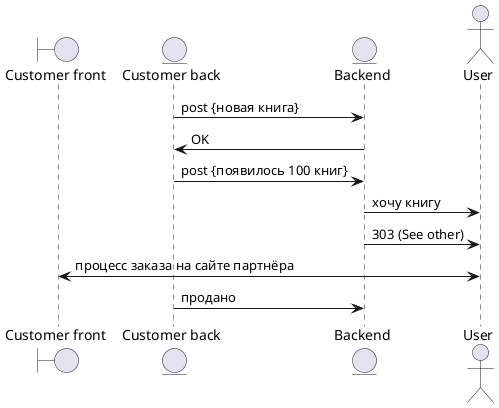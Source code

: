@startuml
boundary "Customer front" as cfront
entity "Customer back" as cback
entity "Backend" as back
actor "User" as user

cback -> back : post {новая книга}
cback <- back : OK
cback -> back : post {появилось 100 книг}
user <- back : хочу книгу
user <- back : 303 (See other)
user <-> cfront : процесс заказа на сайте партнёра
cback -> back : продано

@enduml
